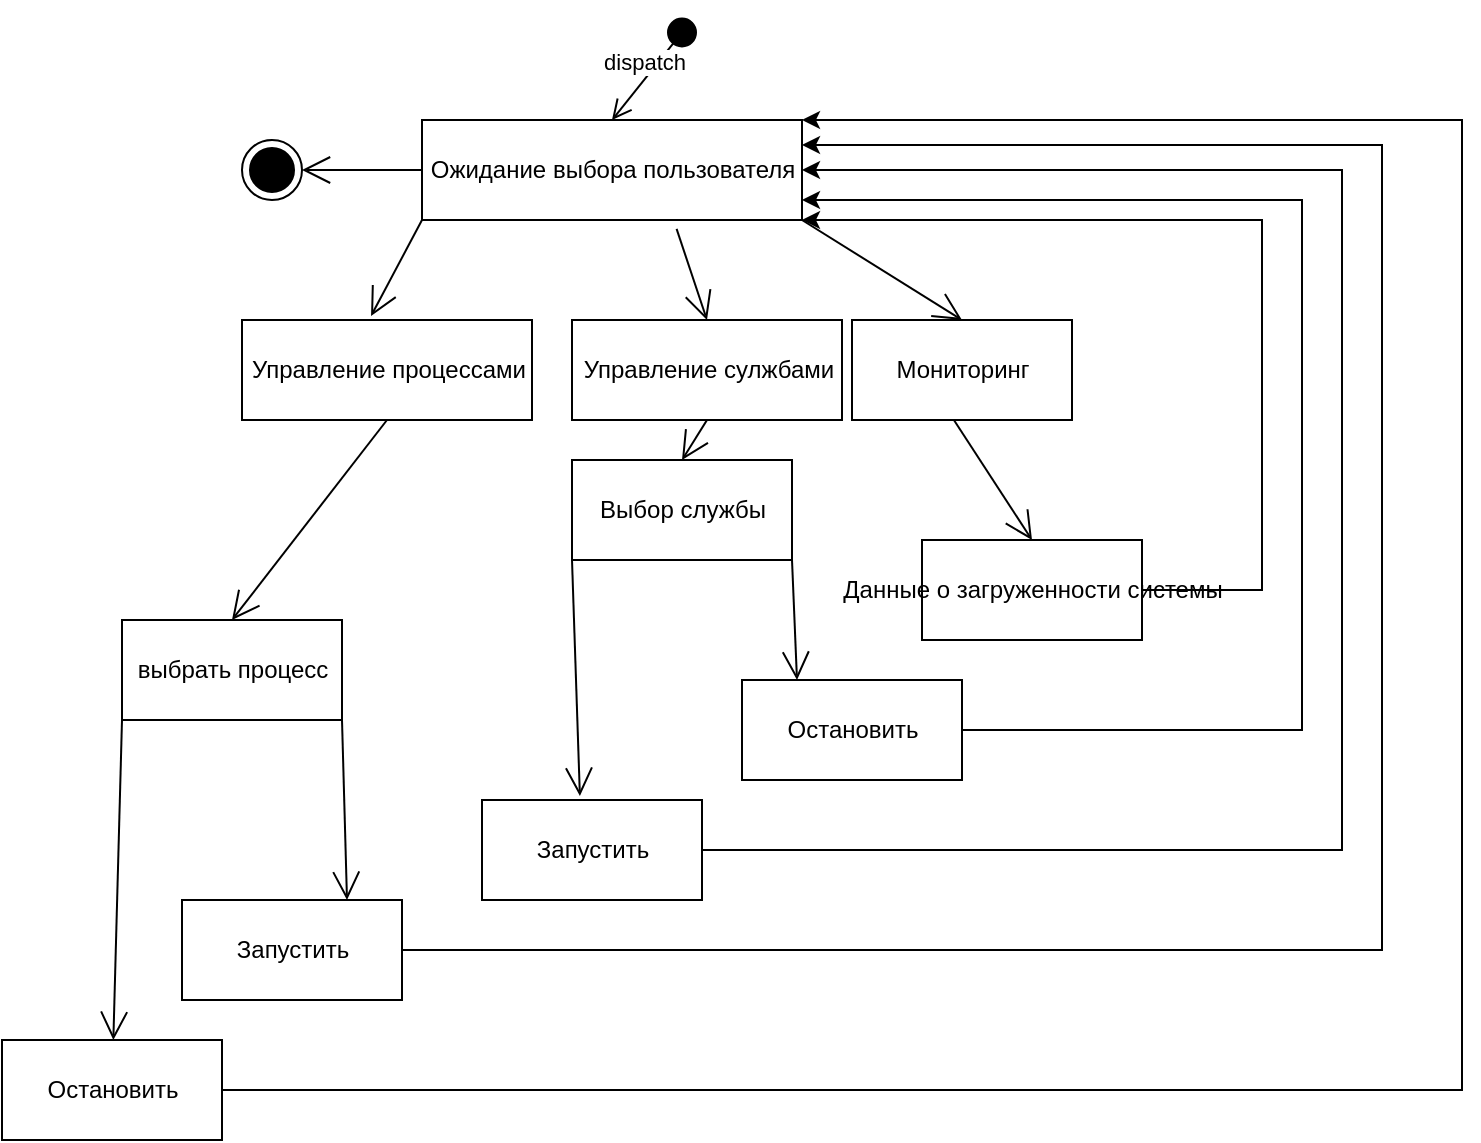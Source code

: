 <mxfile version="15.9.1" type="github">
  <diagram id="kgpKYQtTHZ0yAKxKKP6v" name="Page-1">
    <mxGraphModel dx="1487" dy="977" grid="1" gridSize="10" guides="1" tooltips="1" connect="1" arrows="1" fold="1" page="1" pageScale="1" pageWidth="850" pageHeight="1100" math="0" shadow="0">
      <root>
        <mxCell id="0" />
        <mxCell id="1" parent="0" />
        <mxCell id="Q-1SjFvfvoM6aJF5I3k1-1" value="dispatch" style="html=1;verticalAlign=bottom;startArrow=circle;startFill=1;endArrow=open;startSize=6;endSize=8;rounded=0;entryX=0.5;entryY=0;entryDx=0;entryDy=0;" edge="1" parent="1" target="Q-1SjFvfvoM6aJF5I3k1-2">
          <mxGeometry x="0.2" width="80" relative="1" as="geometry">
            <mxPoint x="285" y="70" as="sourcePoint" />
            <mxPoint x="280" y="120" as="targetPoint" />
            <mxPoint as="offset" />
          </mxGeometry>
        </mxCell>
        <mxCell id="Q-1SjFvfvoM6aJF5I3k1-2" value="Ожидание выбора пользователя&lt;br&gt;" style="html=1;" vertex="1" parent="1">
          <mxGeometry x="150" y="120" width="190" height="50" as="geometry" />
        </mxCell>
        <mxCell id="Q-1SjFvfvoM6aJF5I3k1-3" value="Управление процессами" style="html=1;" vertex="1" parent="1">
          <mxGeometry x="60" y="220" width="145" height="50" as="geometry" />
        </mxCell>
        <mxCell id="Q-1SjFvfvoM6aJF5I3k1-4" value="Управление сулжбами" style="html=1;" vertex="1" parent="1">
          <mxGeometry x="225" y="220" width="135" height="50" as="geometry" />
        </mxCell>
        <mxCell id="Q-1SjFvfvoM6aJF5I3k1-13" value="Мониторинг" style="html=1;" vertex="1" parent="1">
          <mxGeometry x="365" y="220" width="110" height="50" as="geometry" />
        </mxCell>
        <mxCell id="Q-1SjFvfvoM6aJF5I3k1-16" value="" style="endArrow=open;endFill=1;endSize=12;html=1;rounded=0;entryX=0.445;entryY=-0.04;entryDx=0;entryDy=0;entryPerimeter=0;exitX=0;exitY=1;exitDx=0;exitDy=0;" edge="1" parent="1" source="Q-1SjFvfvoM6aJF5I3k1-2" target="Q-1SjFvfvoM6aJF5I3k1-3">
          <mxGeometry width="160" relative="1" as="geometry">
            <mxPoint x="100" y="180" as="sourcePoint" />
            <mxPoint x="260" y="180" as="targetPoint" />
          </mxGeometry>
        </mxCell>
        <mxCell id="Q-1SjFvfvoM6aJF5I3k1-17" value="" style="endArrow=open;endFill=1;endSize=12;html=1;rounded=0;exitX=0.67;exitY=1.089;exitDx=0;exitDy=0;exitPerimeter=0;entryX=0.5;entryY=0;entryDx=0;entryDy=0;" edge="1" parent="1" source="Q-1SjFvfvoM6aJF5I3k1-2" target="Q-1SjFvfvoM6aJF5I3k1-4">
          <mxGeometry width="160" relative="1" as="geometry">
            <mxPoint x="280" y="190" as="sourcePoint" />
            <mxPoint x="440" y="190" as="targetPoint" />
          </mxGeometry>
        </mxCell>
        <mxCell id="Q-1SjFvfvoM6aJF5I3k1-18" value="" style="endArrow=open;endFill=1;endSize=12;html=1;rounded=0;exitX=1;exitY=1;exitDx=0;exitDy=0;entryX=0.5;entryY=0;entryDx=0;entryDy=0;" edge="1" parent="1" source="Q-1SjFvfvoM6aJF5I3k1-2" target="Q-1SjFvfvoM6aJF5I3k1-13">
          <mxGeometry width="160" relative="1" as="geometry">
            <mxPoint x="400" y="200" as="sourcePoint" />
            <mxPoint x="560" y="200" as="targetPoint" />
          </mxGeometry>
        </mxCell>
        <mxCell id="Q-1SjFvfvoM6aJF5I3k1-19" value="Запустить" style="html=1;" vertex="1" parent="1">
          <mxGeometry x="30" y="510" width="110" height="50" as="geometry" />
        </mxCell>
        <mxCell id="Q-1SjFvfvoM6aJF5I3k1-20" value="Остановить" style="html=1;" vertex="1" parent="1">
          <mxGeometry x="-60" y="580" width="110" height="50" as="geometry" />
        </mxCell>
        <mxCell id="Q-1SjFvfvoM6aJF5I3k1-25" value="выбрать процесс" style="html=1;" vertex="1" parent="1">
          <mxGeometry y="370" width="110" height="50" as="geometry" />
        </mxCell>
        <mxCell id="Q-1SjFvfvoM6aJF5I3k1-26" value="" style="endArrow=open;endFill=1;endSize=12;html=1;rounded=0;exitX=0.5;exitY=1;exitDx=0;exitDy=0;entryX=0.5;entryY=0;entryDx=0;entryDy=0;" edge="1" parent="1" source="Q-1SjFvfvoM6aJF5I3k1-3" target="Q-1SjFvfvoM6aJF5I3k1-25">
          <mxGeometry width="160" relative="1" as="geometry">
            <mxPoint x="-30" y="190" as="sourcePoint" />
            <mxPoint x="130" y="190" as="targetPoint" />
          </mxGeometry>
        </mxCell>
        <mxCell id="Q-1SjFvfvoM6aJF5I3k1-27" value="Запустить" style="html=1;" vertex="1" parent="1">
          <mxGeometry x="180" y="460" width="110" height="50" as="geometry" />
        </mxCell>
        <mxCell id="Q-1SjFvfvoM6aJF5I3k1-28" value="Остановить" style="html=1;" vertex="1" parent="1">
          <mxGeometry x="310" y="400" width="110" height="50" as="geometry" />
        </mxCell>
        <mxCell id="Q-1SjFvfvoM6aJF5I3k1-29" value="" style="endArrow=open;endFill=1;endSize=12;html=1;rounded=0;entryX=0.445;entryY=-0.04;entryDx=0;entryDy=0;entryPerimeter=0;exitX=0;exitY=1;exitDx=0;exitDy=0;" edge="1" target="Q-1SjFvfvoM6aJF5I3k1-27" parent="1" source="Q-1SjFvfvoM6aJF5I3k1-31">
          <mxGeometry width="160" relative="1" as="geometry">
            <mxPoint x="260" y="390" as="sourcePoint" />
            <mxPoint x="290" y="400" as="targetPoint" />
          </mxGeometry>
        </mxCell>
        <mxCell id="Q-1SjFvfvoM6aJF5I3k1-30" value="" style="endArrow=open;endFill=1;endSize=12;html=1;rounded=0;exitX=1;exitY=1;exitDx=0;exitDy=0;entryX=0.25;entryY=0;entryDx=0;entryDy=0;" edge="1" target="Q-1SjFvfvoM6aJF5I3k1-28" parent="1" source="Q-1SjFvfvoM6aJF5I3k1-31">
          <mxGeometry width="160" relative="1" as="geometry">
            <mxPoint x="285" y="390" as="sourcePoint" />
            <mxPoint x="470" y="410" as="targetPoint" />
          </mxGeometry>
        </mxCell>
        <mxCell id="Q-1SjFvfvoM6aJF5I3k1-31" value="Выбор службы" style="html=1;" vertex="1" parent="1">
          <mxGeometry x="225" y="290" width="110" height="50" as="geometry" />
        </mxCell>
        <mxCell id="Q-1SjFvfvoM6aJF5I3k1-32" value="" style="endArrow=open;endFill=1;endSize=12;html=1;rounded=0;exitX=0.5;exitY=1;exitDx=0;exitDy=0;entryX=0.5;entryY=0;entryDx=0;entryDy=0;" edge="1" target="Q-1SjFvfvoM6aJF5I3k1-31" parent="1" source="Q-1SjFvfvoM6aJF5I3k1-4">
          <mxGeometry width="160" relative="1" as="geometry">
            <mxPoint x="315" y="320" as="sourcePoint" />
            <mxPoint x="350" y="265" as="targetPoint" />
          </mxGeometry>
        </mxCell>
        <mxCell id="Q-1SjFvfvoM6aJF5I3k1-34" value="Данные о загруженности системы" style="html=1;" vertex="1" parent="1">
          <mxGeometry x="400" y="330" width="110" height="50" as="geometry" />
        </mxCell>
        <mxCell id="Q-1SjFvfvoM6aJF5I3k1-35" value="" style="endArrow=open;endFill=1;endSize=12;html=1;rounded=0;exitX=0.645;exitY=1;exitDx=0;exitDy=0;entryX=0.5;entryY=0;entryDx=0;entryDy=0;exitPerimeter=0;" edge="1" target="Q-1SjFvfvoM6aJF5I3k1-34" parent="1">
          <mxGeometry width="160" relative="1" as="geometry">
            <mxPoint x="415.95" y="270" as="sourcePoint" />
            <mxPoint x="590" y="340" as="targetPoint" />
          </mxGeometry>
        </mxCell>
        <mxCell id="Q-1SjFvfvoM6aJF5I3k1-38" value="" style="edgeStyle=elbowEdgeStyle;elbow=horizontal;endArrow=classic;html=1;rounded=0;entryX=1;entryY=0;entryDx=0;entryDy=0;exitX=1;exitY=0.5;exitDx=0;exitDy=0;entryPerimeter=0;" edge="1" parent="1" source="Q-1SjFvfvoM6aJF5I3k1-20" target="Q-1SjFvfvoM6aJF5I3k1-2">
          <mxGeometry width="50" height="50" relative="1" as="geometry">
            <mxPoint x="40" y="580" as="sourcePoint" />
            <mxPoint x="220" y="160" as="targetPoint" />
            <Array as="points">
              <mxPoint x="670" y="200" />
              <mxPoint x="660" y="370" />
              <mxPoint x="-170" y="310" />
            </Array>
          </mxGeometry>
        </mxCell>
        <mxCell id="Q-1SjFvfvoM6aJF5I3k1-39" value="" style="edgeStyle=elbowEdgeStyle;elbow=horizontal;endArrow=classic;html=1;rounded=0;entryX=1;entryY=0.25;entryDx=0;entryDy=0;exitX=1;exitY=0.5;exitDx=0;exitDy=0;" edge="1" parent="1" source="Q-1SjFvfvoM6aJF5I3k1-19" target="Q-1SjFvfvoM6aJF5I3k1-2">
          <mxGeometry width="50" height="50" relative="1" as="geometry">
            <mxPoint x="150" y="560" as="sourcePoint" />
            <mxPoint x="-190" y="340" as="targetPoint" />
            <Array as="points">
              <mxPoint x="630" y="350" />
              <mxPoint x="-270" y="250" />
            </Array>
          </mxGeometry>
        </mxCell>
        <mxCell id="Q-1SjFvfvoM6aJF5I3k1-40" value="" style="edgeStyle=elbowEdgeStyle;elbow=horizontal;endArrow=classic;html=1;rounded=0;exitX=1;exitY=0.5;exitDx=0;exitDy=0;entryX=1;entryY=0.5;entryDx=0;entryDy=0;" edge="1" parent="1" source="Q-1SjFvfvoM6aJF5I3k1-27" target="Q-1SjFvfvoM6aJF5I3k1-2">
          <mxGeometry width="50" height="50" relative="1" as="geometry">
            <mxPoint x="360" y="430" as="sourcePoint" />
            <mxPoint x="340" y="133" as="targetPoint" />
            <Array as="points">
              <mxPoint x="610" y="270" />
              <mxPoint x="660" y="280" />
              <mxPoint x="-290" y="160" />
              <mxPoint x="-280" y="270" />
            </Array>
          </mxGeometry>
        </mxCell>
        <mxCell id="Q-1SjFvfvoM6aJF5I3k1-42" value="" style="edgeStyle=elbowEdgeStyle;elbow=horizontal;endArrow=classic;html=1;rounded=0;" edge="1" parent="1" source="Q-1SjFvfvoM6aJF5I3k1-28">
          <mxGeometry width="50" height="50" relative="1" as="geometry">
            <mxPoint x="520" y="430" as="sourcePoint" />
            <mxPoint x="340" y="160" as="targetPoint" />
            <Array as="points">
              <mxPoint x="590" y="260" />
              <mxPoint x="650" y="260" />
            </Array>
          </mxGeometry>
        </mxCell>
        <mxCell id="Q-1SjFvfvoM6aJF5I3k1-43" value="" style="edgeStyle=elbowEdgeStyle;elbow=horizontal;endArrow=classic;html=1;rounded=0;exitX=1;exitY=0.5;exitDx=0;exitDy=0;" edge="1" parent="1" source="Q-1SjFvfvoM6aJF5I3k1-34">
          <mxGeometry width="50" height="50" relative="1" as="geometry">
            <mxPoint x="550" y="300" as="sourcePoint" />
            <mxPoint x="340" y="170" as="targetPoint" />
            <Array as="points">
              <mxPoint x="570" y="270" />
              <mxPoint x="640" y="230" />
            </Array>
          </mxGeometry>
        </mxCell>
        <mxCell id="Q-1SjFvfvoM6aJF5I3k1-49" value="" style="endArrow=open;endFill=1;endSize=12;html=1;rounded=0;exitX=1;exitY=1;exitDx=0;exitDy=0;entryX=0.75;entryY=0;entryDx=0;entryDy=0;" edge="1" parent="1" source="Q-1SjFvfvoM6aJF5I3k1-25" target="Q-1SjFvfvoM6aJF5I3k1-19">
          <mxGeometry width="160" relative="1" as="geometry">
            <mxPoint x="80" y="410" as="sourcePoint" />
            <mxPoint x="240" y="410" as="targetPoint" />
          </mxGeometry>
        </mxCell>
        <mxCell id="Q-1SjFvfvoM6aJF5I3k1-50" value="" style="endArrow=open;endFill=1;endSize=12;html=1;rounded=0;exitX=0;exitY=1;exitDx=0;exitDy=0;" edge="1" parent="1" source="Q-1SjFvfvoM6aJF5I3k1-25" target="Q-1SjFvfvoM6aJF5I3k1-20">
          <mxGeometry width="160" relative="1" as="geometry">
            <mxPoint x="10" y="330" as="sourcePoint" />
            <mxPoint x="60" y="330" as="targetPoint" />
          </mxGeometry>
        </mxCell>
        <mxCell id="Q-1SjFvfvoM6aJF5I3k1-51" value="" style="endArrow=open;endFill=1;endSize=12;html=1;rounded=0;exitX=0;exitY=0.5;exitDx=0;exitDy=0;entryX=1;entryY=0.5;entryDx=0;entryDy=0;" edge="1" parent="1" source="Q-1SjFvfvoM6aJF5I3k1-2" target="Q-1SjFvfvoM6aJF5I3k1-52">
          <mxGeometry width="160" relative="1" as="geometry">
            <mxPoint x="80" y="160" as="sourcePoint" />
            <mxPoint x="130" y="145" as="targetPoint" />
          </mxGeometry>
        </mxCell>
        <mxCell id="Q-1SjFvfvoM6aJF5I3k1-52" value="" style="ellipse;html=1;shape=endState;fillColor=#000000;strokeColor=#000000;" vertex="1" parent="1">
          <mxGeometry x="60" y="130" width="30" height="30" as="geometry" />
        </mxCell>
      </root>
    </mxGraphModel>
  </diagram>
</mxfile>
